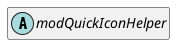 @startuml
set namespaceSeparator \\
hide members
hide << alias >> circle

abstract class modQuickIconHelper
@enduml
